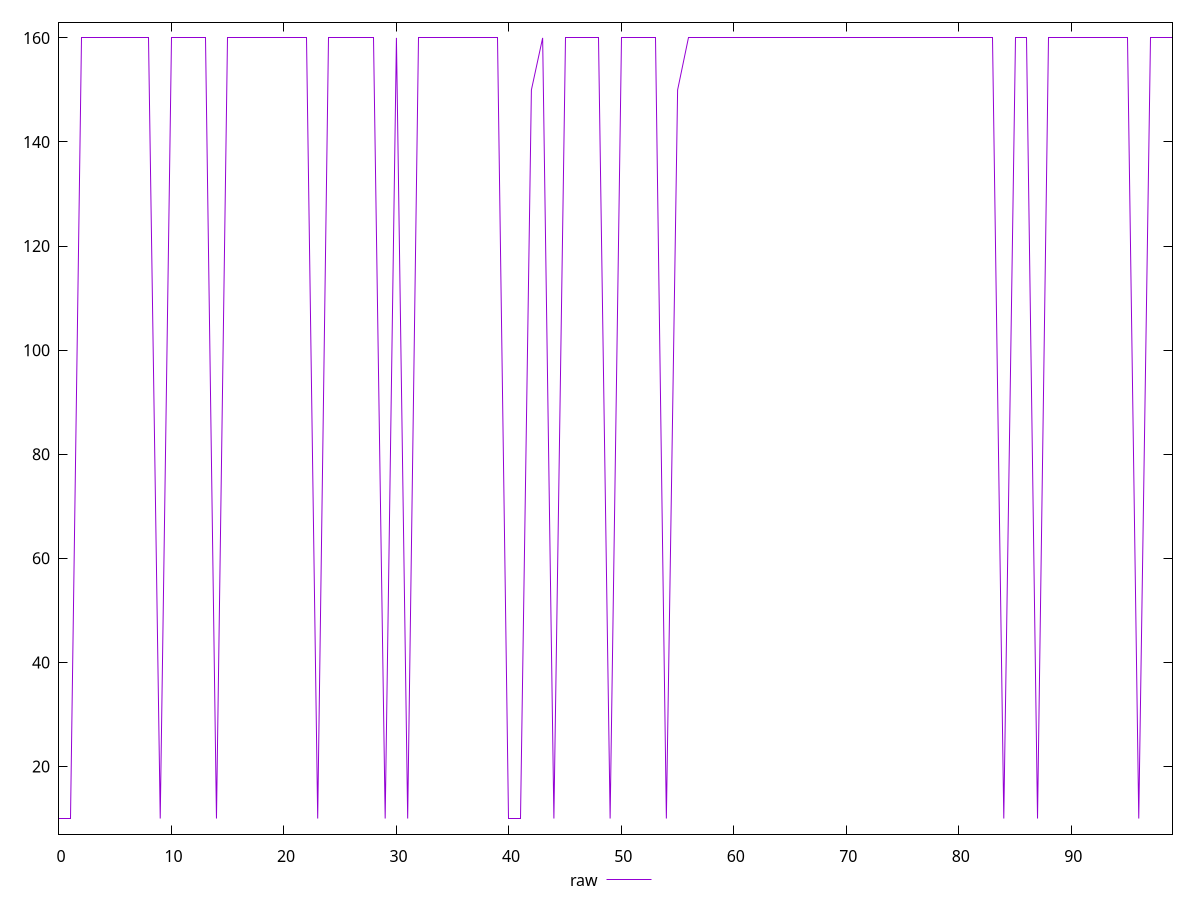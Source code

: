reset

$raw <<EOF
0 10
1 10
2 160
3 160
4 160
5 160
6 160
7 160
8 160
9 10
10 160
11 160
12 160
13 160
14 10
15 160
16 160
17 160
18 160
19 160
20 160
21 160
22 160
23 10
24 160
25 160
26 160
27 160
28 160
29 10
30 160
31 10
32 160
33 160
34 160
35 160
36 160
37 160
38 160
39 160
40 10
41 10
42 150
43 160
44 10
45 160
46 160
47 160
48 160
49 10
50 160
51 160
52 160
53 160
54 10
55 150
56 160
57 160
58 160
59 160
60 160
61 160
62 160
63 160
64 160
65 160
66 160
67 160
68 160
69 160
70 160
71 160
72 160
73 160
74 160
75 160
76 160
77 160
78 160
79 160
80 160
81 160
82 160
83 160
84 10
85 160
86 160
87 10
88 160
89 160
90 160
91 160
92 160
93 160
94 160
95 160
96 10
97 160
98 160
99 160
EOF

set key outside below
set xrange [0:99]
set yrange [7:163]
set terminal svg size 640, 490 enhanced background rgb 'white'
set output "report_00007_2020-12-11T15:55:29.892Z/uses-http2/samples/pages+cached+noexternal+nojs/raw/values.svg"

plot $raw title "raw" with line

reset
